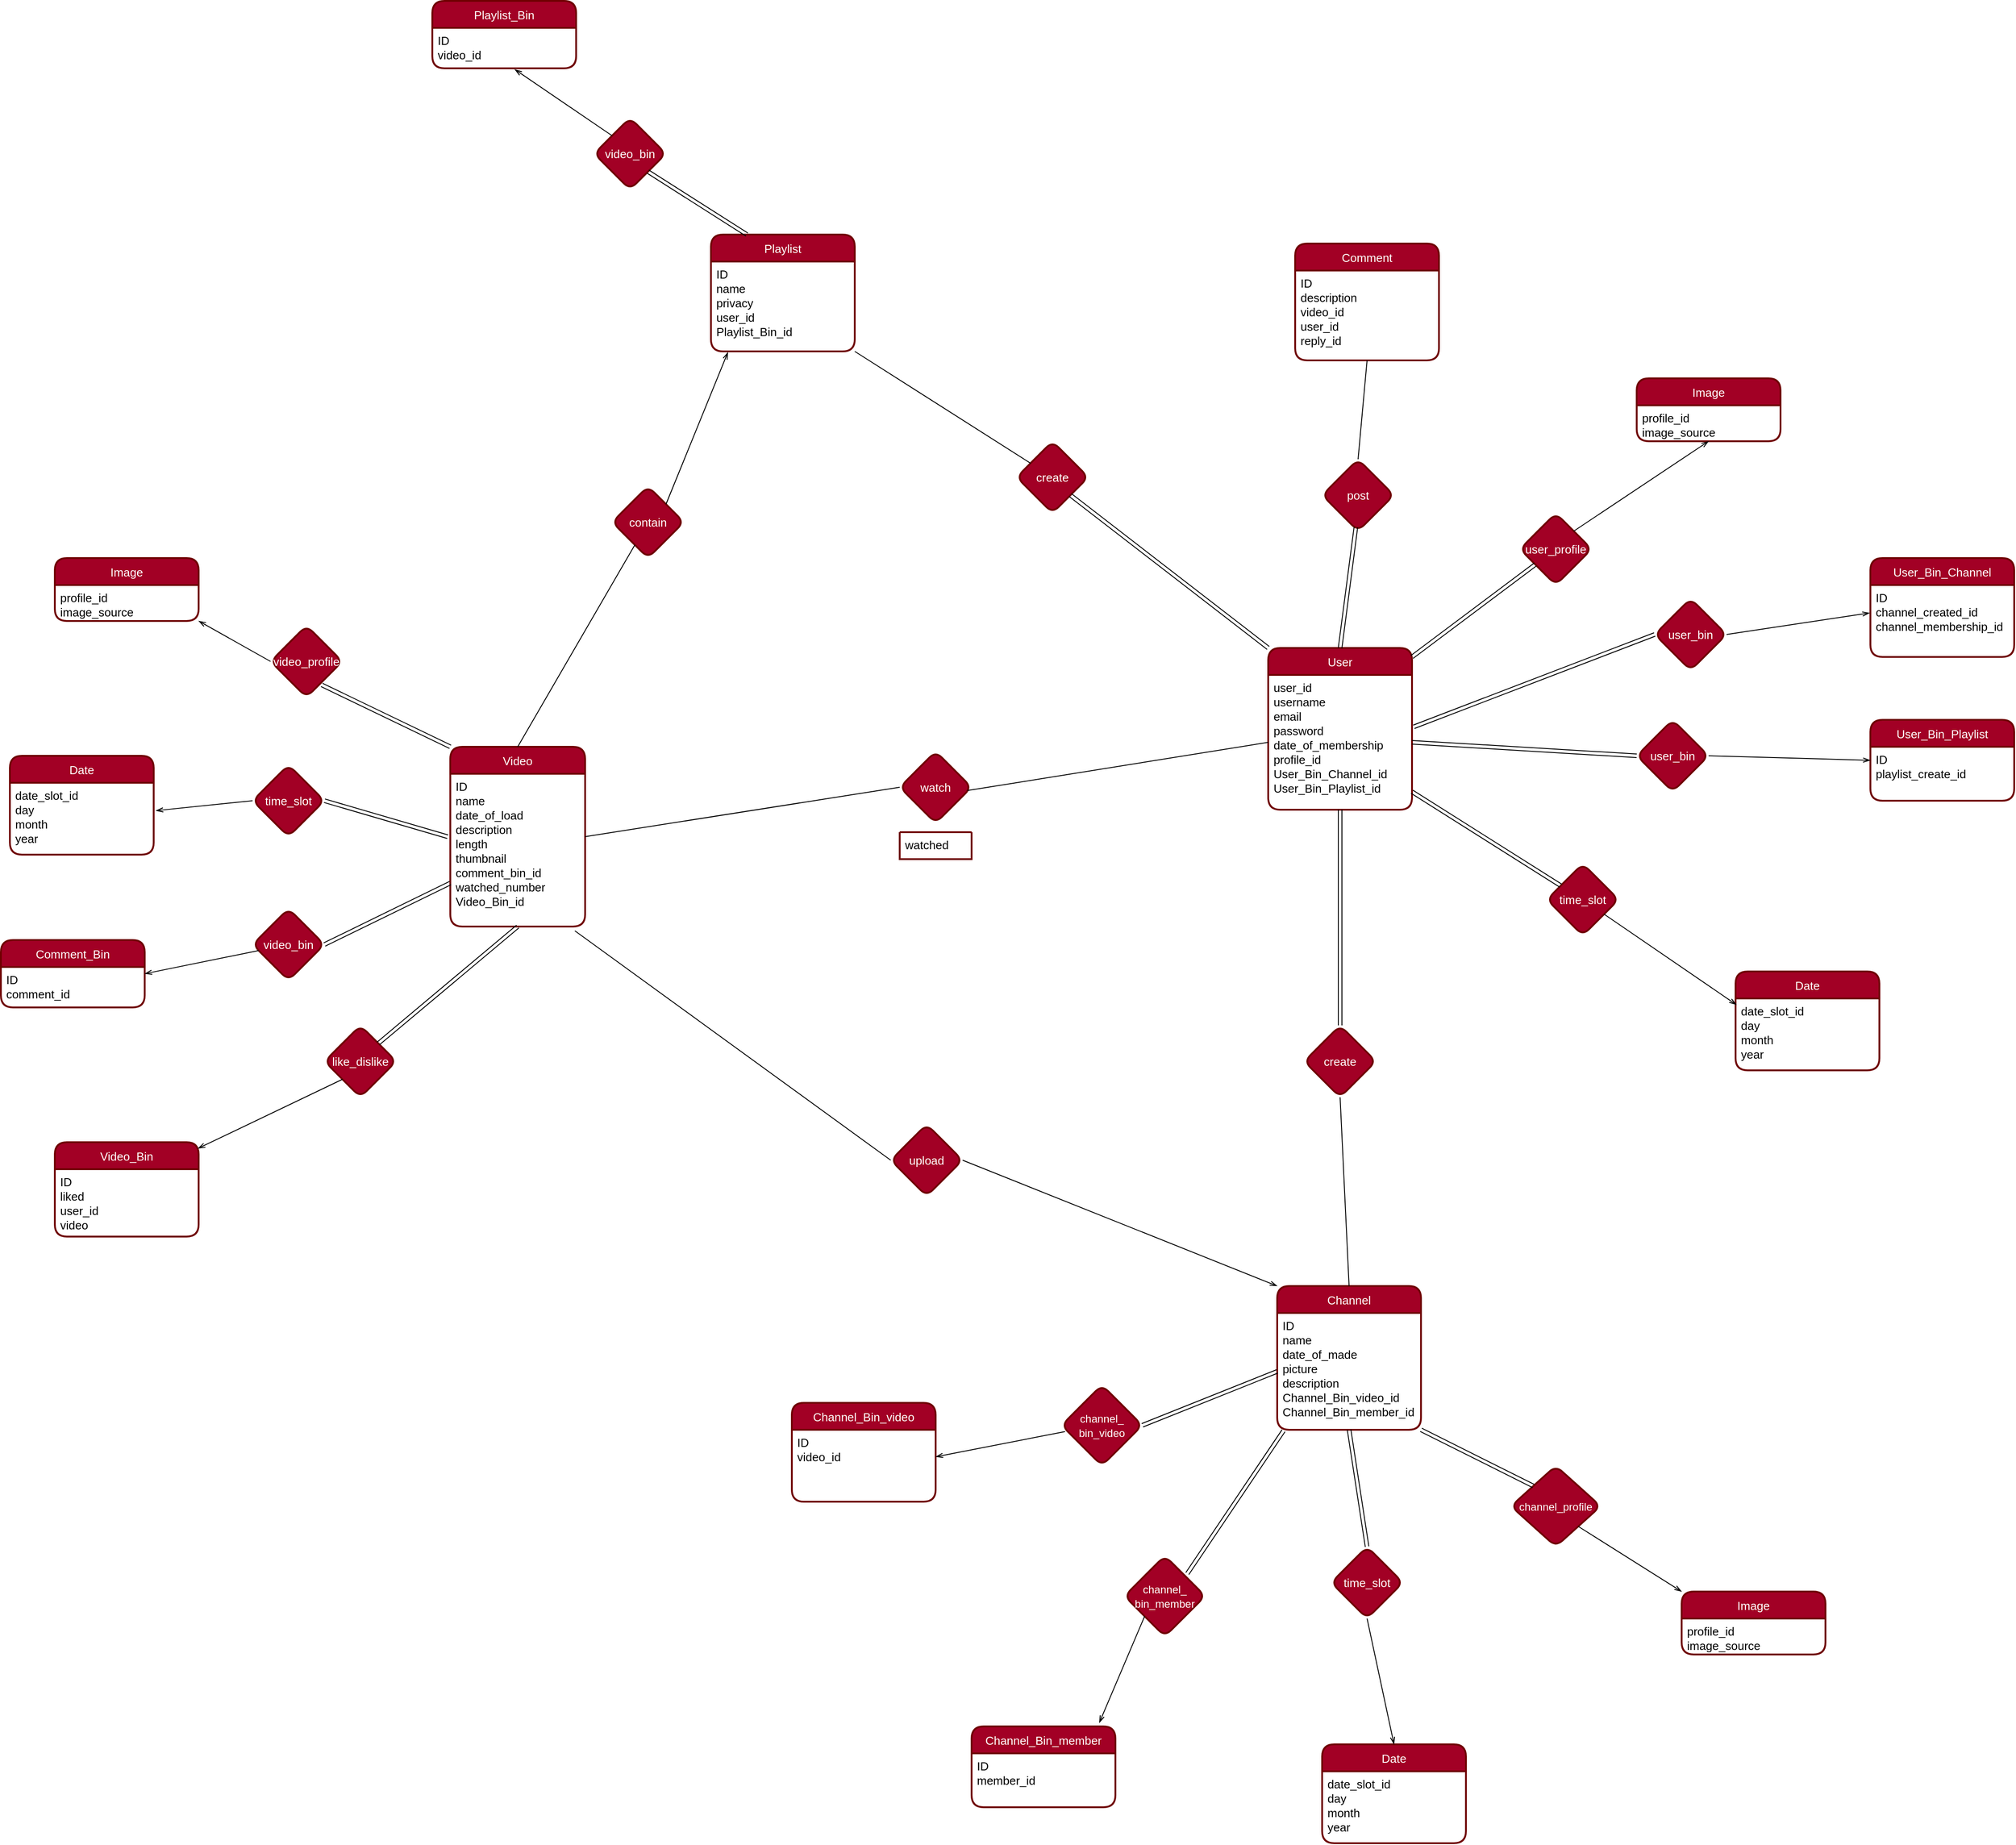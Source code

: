 <mxfile version="14.8.4"><diagram id="TYwlLo_huaNwhl4Gw-e_" name="Page-1"><mxGraphModel dx="2170" dy="1195" grid="1" gridSize="10" guides="1" tooltips="1" connect="1" arrows="1" fold="1" page="1" pageScale="1" pageWidth="2500" pageHeight="2500" math="0" shadow="0"><root><mxCell id="0"/><mxCell id="1" parent="0"/><mxCell id="fPDYrvaCXWxzkQbBKojs-383" value="User" style="swimlane;childLayout=stackLayout;horizontal=1;startSize=30;horizontalStack=0;rounded=1;fontSize=13;fontStyle=0;strokeWidth=2;resizeParent=0;resizeLast=1;shadow=0;dashed=0;align=center;fillColor=#a20025;strokeColor=#6F0000;fontColor=#ffffff;" parent="1" vertex="1"><mxGeometry x="1530" y="840" width="160" height="180" as="geometry"/></mxCell><mxCell id="fPDYrvaCXWxzkQbBKojs-384" value="user_id&#xA;username&#xA;email&#xA;password&#xA;date_of_membership&#xA;profile_id&#xA;User_Bin_Channel_id&#xA;User_Bin_Playlist_id&#xA;" style="align=left;strokeColor=none;fillColor=none;spacingLeft=4;fontSize=13;verticalAlign=top;resizable=0;rotatable=0;part=1;" parent="fPDYrvaCXWxzkQbBKojs-383" vertex="1"><mxGeometry y="30" width="160" height="150" as="geometry"/></mxCell><mxCell id="fPDYrvaCXWxzkQbBKojs-385" value="Video" style="swimlane;childLayout=stackLayout;horizontal=1;startSize=30;horizontalStack=0;rounded=1;fontSize=13;fontStyle=0;strokeWidth=2;resizeParent=0;resizeLast=1;shadow=0;dashed=0;align=center;fillColor=#a20025;strokeColor=#6F0000;fontColor=#ffffff;" parent="1" vertex="1"><mxGeometry x="620" y="950" width="150" height="200" as="geometry"/></mxCell><mxCell id="fPDYrvaCXWxzkQbBKojs-386" value="ID&#xA;name&#xA;date_of_load&#xA;description&#xA;length&#xA;thumbnail&#xA;comment_bin_id&#xA;watched_number&#xA;Video_Bin_id&#xA;" style="align=left;strokeColor=none;fillColor=none;spacingLeft=4;fontSize=13;verticalAlign=top;resizable=0;rotatable=0;part=1;" parent="fPDYrvaCXWxzkQbBKojs-385" vertex="1"><mxGeometry y="30" width="150" height="170" as="geometry"/></mxCell><mxCell id="fPDYrvaCXWxzkQbBKojs-387" value="Channel" style="swimlane;childLayout=stackLayout;horizontal=1;startSize=30;horizontalStack=0;rounded=1;fontSize=13;fontStyle=0;strokeWidth=2;resizeParent=0;resizeLast=1;shadow=0;dashed=0;align=center;fillColor=#a20025;strokeColor=#6F0000;fontColor=#ffffff;" parent="1" vertex="1"><mxGeometry x="1540" y="1550" width="160" height="160" as="geometry"/></mxCell><mxCell id="fPDYrvaCXWxzkQbBKojs-388" value="ID&#xA;name&#xA;date_of_made&#xA;picture&#xA;description&#xA;Channel_Bin_video_id&#xA;Channel_Bin_member_id&#xA;&#xA;" style="align=left;strokeColor=none;fillColor=none;spacingLeft=4;fontSize=13;verticalAlign=top;resizable=0;rotatable=0;part=1;" parent="fPDYrvaCXWxzkQbBKojs-387" vertex="1"><mxGeometry y="30" width="160" height="130" as="geometry"/></mxCell><mxCell id="fPDYrvaCXWxzkQbBKojs-389" value="Playlist" style="swimlane;childLayout=stackLayout;horizontal=1;startSize=30;horizontalStack=0;rounded=1;fontSize=13;fontStyle=0;strokeWidth=2;resizeParent=0;resizeLast=1;shadow=0;dashed=0;align=center;fillColor=#a20025;strokeColor=#6F0000;fontColor=#ffffff;" parent="1" vertex="1"><mxGeometry x="910" y="380" width="160" height="130" as="geometry"/></mxCell><mxCell id="fPDYrvaCXWxzkQbBKojs-390" value="ID&#xA;name&#xA;privacy&#xA;user_id&#xA;Playlist_Bin_id&#xA;&#xA;" style="align=left;strokeColor=none;fillColor=none;spacingLeft=4;fontSize=13;verticalAlign=top;resizable=0;rotatable=0;part=1;" parent="fPDYrvaCXWxzkQbBKojs-389" vertex="1"><mxGeometry y="30" width="160" height="100" as="geometry"/></mxCell><mxCell id="Q0EeFO1dflYyz8R2PWai-614" value="upload" style="rhombus;whiteSpace=wrap;html=1;rounded=1;shadow=0;dashed=0;fontSize=13;fontColor=#ffffff;fontStyle=0;strokeColor=#6F0000;strokeWidth=2;fillColor=#a20025;startSize=30;" vertex="1" parent="1"><mxGeometry x="1110" y="1370" width="80" height="80" as="geometry"/></mxCell><mxCell id="Q0EeFO1dflYyz8R2PWai-616" value="create" style="rhombus;whiteSpace=wrap;html=1;rounded=1;shadow=0;dashed=0;fontSize=13;fontColor=#ffffff;fontStyle=0;strokeColor=#6F0000;strokeWidth=2;fillColor=#a20025;startSize=30;" vertex="1" parent="1"><mxGeometry x="1570" y="1260" width="80" height="80" as="geometry"/></mxCell><mxCell id="Q0EeFO1dflYyz8R2PWai-617" value="watch" style="rhombus;whiteSpace=wrap;html=1;rounded=1;shadow=0;dashed=0;fontSize=13;fontColor=#ffffff;fontStyle=0;strokeColor=#6F0000;strokeWidth=2;fillColor=#a20025;startSize=30;" vertex="1" parent="1"><mxGeometry x="1120" y="955" width="80" height="80" as="geometry"/></mxCell><mxCell id="Q0EeFO1dflYyz8R2PWai-618" value="" style="swimlane;childLayout=stackLayout;horizontal=1;startSize=0;horizontalStack=0;rounded=1;fontSize=13;fontStyle=0;strokeWidth=2;resizeParent=0;resizeLast=1;shadow=0;dashed=0;align=center;fillColor=#a20025;strokeColor=#6F0000;fontColor=#ffffff;arcSize=20;" vertex="1" parent="1"><mxGeometry x="1120" y="1045" width="80" height="30" as="geometry"/></mxCell><mxCell id="Q0EeFO1dflYyz8R2PWai-619" value="watched&#xA;" style="align=left;strokeColor=none;fillColor=none;spacingLeft=4;fontSize=13;verticalAlign=top;resizable=0;rotatable=0;part=1;" vertex="1" parent="Q0EeFO1dflYyz8R2PWai-618"><mxGeometry width="80" height="30" as="geometry"/></mxCell><mxCell id="Q0EeFO1dflYyz8R2PWai-620" value="Comment" style="swimlane;childLayout=stackLayout;horizontal=1;startSize=30;horizontalStack=0;rounded=1;fontSize=13;fontStyle=0;strokeWidth=2;resizeParent=0;resizeLast=1;shadow=0;dashed=0;align=center;fillColor=#a20025;strokeColor=#6F0000;fontColor=#ffffff;" vertex="1" parent="1"><mxGeometry x="1560" y="390" width="160" height="130" as="geometry"/></mxCell><mxCell id="Q0EeFO1dflYyz8R2PWai-621" value="ID&#xA;description&#xA;video_id&#xA;user_id&#xA;reply_id&#xA;&#xA;" style="align=left;strokeColor=none;fillColor=none;spacingLeft=4;fontSize=13;verticalAlign=top;resizable=0;rotatable=0;part=1;" vertex="1" parent="Q0EeFO1dflYyz8R2PWai-620"><mxGeometry y="30" width="160" height="100" as="geometry"/></mxCell><mxCell id="Q0EeFO1dflYyz8R2PWai-622" value="contain" style="rhombus;whiteSpace=wrap;html=1;rounded=1;shadow=0;dashed=0;fontSize=13;fontColor=#ffffff;fontStyle=0;strokeColor=#6F0000;strokeWidth=2;fillColor=#a20025;startSize=30;" vertex="1" parent="1"><mxGeometry x="800" y="660" width="80" height="80" as="geometry"/></mxCell><mxCell id="Q0EeFO1dflYyz8R2PWai-626" value="post" style="rhombus;whiteSpace=wrap;html=1;rounded=1;shadow=0;dashed=0;fontSize=13;fontColor=#ffffff;fontStyle=0;strokeColor=#6F0000;strokeWidth=2;fillColor=#a20025;startSize=30;" vertex="1" parent="1"><mxGeometry x="1590" y="630" width="80" height="80" as="geometry"/></mxCell><mxCell id="Q0EeFO1dflYyz8R2PWai-627" value="create" style="rhombus;whiteSpace=wrap;html=1;rounded=1;shadow=0;dashed=0;fontSize=13;fontColor=#ffffff;fontStyle=0;strokeColor=#6F0000;strokeWidth=2;fillColor=#a20025;startSize=30;" vertex="1" parent="1"><mxGeometry x="1250" y="610" width="80" height="80" as="geometry"/></mxCell><mxCell id="Q0EeFO1dflYyz8R2PWai-629" value="Date" style="swimlane;childLayout=stackLayout;horizontal=1;startSize=30;horizontalStack=0;rounded=1;fontSize=13;fontStyle=0;strokeWidth=2;resizeParent=0;resizeLast=1;shadow=0;dashed=0;align=center;fillColor=#a20025;strokeColor=#6F0000;fontColor=#ffffff;" vertex="1" parent="1"><mxGeometry x="130" y="960" width="160" height="110" as="geometry"/></mxCell><mxCell id="Q0EeFO1dflYyz8R2PWai-630" value="date_slot_id&#xA;day&#xA;month&#xA;year&#xA;" style="align=left;strokeColor=none;fillColor=none;spacingLeft=4;fontSize=13;verticalAlign=top;resizable=0;rotatable=0;part=1;" vertex="1" parent="Q0EeFO1dflYyz8R2PWai-629"><mxGeometry y="30" width="160" height="80" as="geometry"/></mxCell><mxCell id="Q0EeFO1dflYyz8R2PWai-632" value="time_slot" style="rhombus;whiteSpace=wrap;html=1;rounded=1;shadow=0;dashed=0;fontSize=13;fontColor=#ffffff;fontStyle=0;strokeColor=#6F0000;strokeWidth=2;fillColor=#a20025;startSize=30;" vertex="1" parent="1"><mxGeometry x="400" y="970" width="80" height="80" as="geometry"/></mxCell><mxCell id="Q0EeFO1dflYyz8R2PWai-633" value="Image" style="swimlane;childLayout=stackLayout;horizontal=1;startSize=30;horizontalStack=0;rounded=1;fontSize=13;fontStyle=0;strokeWidth=2;resizeParent=0;resizeLast=1;shadow=0;dashed=0;align=center;fillColor=#a20025;strokeColor=#6F0000;fontColor=#ffffff;" vertex="1" parent="1"><mxGeometry x="1940" y="540" width="160" height="70" as="geometry"/></mxCell><mxCell id="Q0EeFO1dflYyz8R2PWai-634" value="profile_id&#xA;image_source&#xA;" style="align=left;strokeColor=none;fillColor=none;spacingLeft=4;fontSize=13;verticalAlign=top;resizable=0;rotatable=0;part=1;" vertex="1" parent="Q0EeFO1dflYyz8R2PWai-633"><mxGeometry y="30" width="160" height="40" as="geometry"/></mxCell><mxCell id="Q0EeFO1dflYyz8R2PWai-635" value="&lt;font style=&quot;font-size: 13px;&quot;&gt;user_profile&lt;/font&gt;" style="rhombus;whiteSpace=wrap;html=1;rounded=1;shadow=0;dashed=0;fontSize=13;fontColor=#ffffff;fontStyle=0;strokeColor=#6F0000;strokeWidth=2;fillColor=#a20025;startSize=30;" vertex="1" parent="1"><mxGeometry x="1810" y="690" width="80" height="80" as="geometry"/></mxCell><mxCell id="Q0EeFO1dflYyz8R2PWai-640" value="time_slot" style="rhombus;whiteSpace=wrap;html=1;rounded=1;shadow=0;dashed=0;fontSize=13;fontColor=#ffffff;fontStyle=0;strokeColor=#6F0000;strokeWidth=2;fillColor=#a20025;startSize=30;" vertex="1" parent="1"><mxGeometry x="1600" y="1840" width="80" height="80" as="geometry"/></mxCell><mxCell id="Q0EeFO1dflYyz8R2PWai-642" value="time_slot" style="rhombus;whiteSpace=wrap;html=1;rounded=1;shadow=0;dashed=0;fontSize=13;fontColor=#ffffff;fontStyle=0;strokeColor=#6F0000;strokeWidth=2;fillColor=#a20025;startSize=30;" vertex="1" parent="1"><mxGeometry x="1840" y="1080" width="80" height="80" as="geometry"/></mxCell><mxCell id="Q0EeFO1dflYyz8R2PWai-644" value="Image" style="swimlane;childLayout=stackLayout;horizontal=1;startSize=30;horizontalStack=0;rounded=1;fontSize=13;fontStyle=0;strokeWidth=2;resizeParent=0;resizeLast=1;shadow=0;dashed=0;align=center;fillColor=#a20025;strokeColor=#6F0000;fontColor=#ffffff;" vertex="1" parent="1"><mxGeometry x="180" y="740" width="160" height="70" as="geometry"/></mxCell><mxCell id="Q0EeFO1dflYyz8R2PWai-645" value="profile_id&#xA;image_source&#xA;" style="align=left;strokeColor=none;fillColor=none;spacingLeft=4;fontSize=13;verticalAlign=top;resizable=0;rotatable=0;part=1;" vertex="1" parent="Q0EeFO1dflYyz8R2PWai-644"><mxGeometry y="30" width="160" height="40" as="geometry"/></mxCell><mxCell id="Q0EeFO1dflYyz8R2PWai-646" value="&lt;font style=&quot;font-size: 13px&quot;&gt;video_profile&lt;/font&gt;" style="rhombus;whiteSpace=wrap;html=1;rounded=1;shadow=0;dashed=0;fontSize=13;fontColor=#ffffff;fontStyle=0;strokeColor=#6F0000;strokeWidth=2;fillColor=#a20025;startSize=30;" vertex="1" parent="1"><mxGeometry x="420" y="815" width="80" height="80" as="geometry"/></mxCell><mxCell id="Q0EeFO1dflYyz8R2PWai-649" value="Image" style="swimlane;childLayout=stackLayout;horizontal=1;startSize=30;horizontalStack=0;rounded=1;fontSize=13;fontStyle=0;strokeWidth=2;resizeParent=0;resizeLast=1;shadow=0;dashed=0;align=center;fillColor=#a20025;strokeColor=#6F0000;fontColor=#ffffff;" vertex="1" parent="1"><mxGeometry x="1990" y="1890" width="160" height="70" as="geometry"/></mxCell><mxCell id="Q0EeFO1dflYyz8R2PWai-650" value="profile_id&#xA;image_source&#xA;" style="align=left;strokeColor=none;fillColor=none;spacingLeft=4;fontSize=13;verticalAlign=top;resizable=0;rotatable=0;part=1;" vertex="1" parent="Q0EeFO1dflYyz8R2PWai-649"><mxGeometry y="30" width="160" height="40" as="geometry"/></mxCell><mxCell id="Q0EeFO1dflYyz8R2PWai-651" value="&lt;font style=&quot;font-size: 12px&quot;&gt;channel_profile&lt;/font&gt;" style="rhombus;whiteSpace=wrap;html=1;rounded=1;shadow=0;dashed=0;fontSize=13;fontColor=#ffffff;fontStyle=0;strokeColor=#6F0000;strokeWidth=2;fillColor=#a20025;startSize=30;" vertex="1" parent="1"><mxGeometry x="1800" y="1750" width="100" height="90" as="geometry"/></mxCell><mxCell id="Q0EeFO1dflYyz8R2PWai-654" value="User_Bin_Channel" style="swimlane;childLayout=stackLayout;horizontal=1;startSize=30;horizontalStack=0;rounded=1;fontSize=13;fontStyle=0;strokeWidth=2;resizeParent=0;resizeLast=1;shadow=0;dashed=0;align=center;fillColor=#a20025;strokeColor=#6F0000;fontColor=#ffffff;" vertex="1" parent="1"><mxGeometry x="2200" y="740" width="160" height="110" as="geometry"/></mxCell><mxCell id="Q0EeFO1dflYyz8R2PWai-655" value="ID&#xA;channel_created_id&#xA;channel_membership_id&#xA;&#xA;" style="align=left;strokeColor=none;fillColor=none;spacingLeft=4;fontSize=13;verticalAlign=top;resizable=0;rotatable=0;part=1;" vertex="1" parent="Q0EeFO1dflYyz8R2PWai-654"><mxGeometry y="30" width="160" height="80" as="geometry"/></mxCell><mxCell id="Q0EeFO1dflYyz8R2PWai-656" value="user_bin" style="rhombus;whiteSpace=wrap;html=1;rounded=1;shadow=0;dashed=0;fontSize=13;fontColor=#ffffff;fontStyle=0;strokeColor=#6F0000;strokeWidth=2;fillColor=#a20025;startSize=30;" vertex="1" parent="1"><mxGeometry x="1960" y="785" width="80" height="80" as="geometry"/></mxCell><mxCell id="Q0EeFO1dflYyz8R2PWai-657" value="Date" style="swimlane;childLayout=stackLayout;horizontal=1;startSize=30;horizontalStack=0;rounded=1;fontSize=13;fontStyle=0;strokeWidth=2;resizeParent=0;resizeLast=1;shadow=0;dashed=0;align=center;fillColor=#a20025;strokeColor=#6F0000;fontColor=#ffffff;" vertex="1" parent="1"><mxGeometry x="1590" y="2060" width="160" height="110" as="geometry"/></mxCell><mxCell id="Q0EeFO1dflYyz8R2PWai-658" value="date_slot_id&#xA;day&#xA;month&#xA;year&#xA;" style="align=left;strokeColor=none;fillColor=none;spacingLeft=4;fontSize=13;verticalAlign=top;resizable=0;rotatable=0;part=1;" vertex="1" parent="Q0EeFO1dflYyz8R2PWai-657"><mxGeometry y="30" width="160" height="80" as="geometry"/></mxCell><mxCell id="Q0EeFO1dflYyz8R2PWai-659" value="Date" style="swimlane;childLayout=stackLayout;horizontal=1;startSize=30;horizontalStack=0;rounded=1;fontSize=13;fontStyle=0;strokeWidth=2;resizeParent=0;resizeLast=1;shadow=0;dashed=0;align=center;fillColor=#a20025;strokeColor=#6F0000;fontColor=#ffffff;" vertex="1" parent="1"><mxGeometry x="2050" y="1200" width="160" height="110" as="geometry"/></mxCell><mxCell id="Q0EeFO1dflYyz8R2PWai-660" value="date_slot_id&#xA;day&#xA;month&#xA;year&#xA;" style="align=left;strokeColor=none;fillColor=none;spacingLeft=4;fontSize=13;verticalAlign=top;resizable=0;rotatable=0;part=1;" vertex="1" parent="Q0EeFO1dflYyz8R2PWai-659"><mxGeometry y="30" width="160" height="80" as="geometry"/></mxCell><mxCell id="Q0EeFO1dflYyz8R2PWai-661" value="Channel_Bin_video" style="swimlane;childLayout=stackLayout;horizontal=1;startSize=30;horizontalStack=0;rounded=1;fontSize=13;fontStyle=0;strokeWidth=2;resizeParent=0;resizeLast=1;shadow=0;dashed=0;align=center;fillColor=#a20025;strokeColor=#6F0000;fontColor=#ffffff;" vertex="1" parent="1"><mxGeometry x="1000" y="1680" width="160" height="110" as="geometry"/></mxCell><mxCell id="Q0EeFO1dflYyz8R2PWai-662" value="ID&#xA;video_id&#xA;&#xA;" style="align=left;strokeColor=none;fillColor=none;spacingLeft=4;fontSize=13;verticalAlign=top;resizable=0;rotatable=0;part=1;" vertex="1" parent="Q0EeFO1dflYyz8R2PWai-661"><mxGeometry y="30" width="160" height="80" as="geometry"/></mxCell><mxCell id="Q0EeFO1dflYyz8R2PWai-663" value="&lt;font style=&quot;font-size: 12px&quot;&gt;channel_&lt;br&gt;bin_video&lt;/font&gt;" style="rhombus;whiteSpace=wrap;html=1;rounded=1;shadow=0;dashed=0;fontSize=13;fontColor=#ffffff;fontStyle=0;strokeColor=#6F0000;strokeWidth=2;fillColor=#a20025;startSize=30;" vertex="1" parent="1"><mxGeometry x="1300" y="1660" width="90" height="90" as="geometry"/></mxCell><mxCell id="Q0EeFO1dflYyz8R2PWai-664" value="Comment_Bin" style="swimlane;childLayout=stackLayout;horizontal=1;startSize=30;horizontalStack=0;rounded=1;fontSize=13;fontStyle=0;strokeWidth=2;resizeParent=0;resizeLast=1;shadow=0;dashed=0;align=center;fillColor=#a20025;strokeColor=#6F0000;fontColor=#ffffff;" vertex="1" parent="1"><mxGeometry x="120" y="1165" width="160" height="75" as="geometry"/></mxCell><mxCell id="Q0EeFO1dflYyz8R2PWai-665" value="ID&#xA;comment_id&#xA;" style="align=left;strokeColor=none;fillColor=none;spacingLeft=4;fontSize=13;verticalAlign=top;resizable=0;rotatable=0;part=1;" vertex="1" parent="Q0EeFO1dflYyz8R2PWai-664"><mxGeometry y="30" width="160" height="45" as="geometry"/></mxCell><mxCell id="Q0EeFO1dflYyz8R2PWai-666" value="video_bin" style="rhombus;whiteSpace=wrap;html=1;rounded=1;shadow=0;dashed=0;fontSize=13;fontColor=#ffffff;fontStyle=0;strokeColor=#6F0000;strokeWidth=2;fillColor=#a20025;startSize=30;" vertex="1" parent="1"><mxGeometry x="400" y="1130" width="80" height="80" as="geometry"/></mxCell><mxCell id="Q0EeFO1dflYyz8R2PWai-669" value="User_Bin_Playlist" style="swimlane;childLayout=stackLayout;horizontal=1;startSize=30;horizontalStack=0;rounded=1;fontSize=13;fontStyle=0;strokeWidth=2;resizeParent=0;resizeLast=1;shadow=0;dashed=0;align=center;fillColor=#a20025;strokeColor=#6F0000;fontColor=#ffffff;" vertex="1" parent="1"><mxGeometry x="2200" y="920" width="160" height="90" as="geometry"/></mxCell><mxCell id="Q0EeFO1dflYyz8R2PWai-670" value="ID&#xA;playlist_create_id&#xA;&#xA;" style="align=left;strokeColor=none;fillColor=none;spacingLeft=4;fontSize=13;verticalAlign=top;resizable=0;rotatable=0;part=1;" vertex="1" parent="Q0EeFO1dflYyz8R2PWai-669"><mxGeometry y="30" width="160" height="60" as="geometry"/></mxCell><mxCell id="Q0EeFO1dflYyz8R2PWai-671" value="user_bin" style="rhombus;whiteSpace=wrap;html=1;rounded=1;shadow=0;dashed=0;fontSize=13;fontColor=#ffffff;fontStyle=0;strokeColor=#6F0000;strokeWidth=2;fillColor=#a20025;startSize=30;" vertex="1" parent="1"><mxGeometry x="1940" y="920" width="80" height="80" as="geometry"/></mxCell><mxCell id="Q0EeFO1dflYyz8R2PWai-672" value="Playlist_Bin" style="swimlane;childLayout=stackLayout;horizontal=1;startSize=30;horizontalStack=0;rounded=1;fontSize=13;fontStyle=0;strokeWidth=2;resizeParent=0;resizeLast=1;shadow=0;dashed=0;align=center;fillColor=#a20025;strokeColor=#6F0000;fontColor=#ffffff;" vertex="1" parent="1"><mxGeometry x="600" y="120" width="160" height="75" as="geometry"/></mxCell><mxCell id="Q0EeFO1dflYyz8R2PWai-673" value="ID&#xA;video_id&#xA;&#xA;&#xA;" style="align=left;strokeColor=none;fillColor=none;spacingLeft=4;fontSize=13;verticalAlign=top;resizable=0;rotatable=0;part=1;" vertex="1" parent="Q0EeFO1dflYyz8R2PWai-672"><mxGeometry y="30" width="160" height="45" as="geometry"/></mxCell><mxCell id="Q0EeFO1dflYyz8R2PWai-674" value="video_bin" style="rhombus;whiteSpace=wrap;html=1;rounded=1;shadow=0;dashed=0;fontSize=13;fontColor=#ffffff;fontStyle=0;strokeColor=#6F0000;strokeWidth=2;fillColor=#a20025;startSize=30;" vertex="1" parent="1"><mxGeometry x="780" y="250" width="80" height="80" as="geometry"/></mxCell><mxCell id="Q0EeFO1dflYyz8R2PWai-676" value="like_dislike" style="rhombus;whiteSpace=wrap;html=1;rounded=1;shadow=0;dashed=0;fontSize=13;fontColor=#ffffff;fontStyle=0;strokeColor=#6F0000;strokeWidth=2;fillColor=#a20025;startSize=30;" vertex="1" parent="1"><mxGeometry x="480" y="1260" width="80" height="80" as="geometry"/></mxCell><mxCell id="Q0EeFO1dflYyz8R2PWai-678" value="Video_Bin" style="swimlane;childLayout=stackLayout;horizontal=1;startSize=30;horizontalStack=0;rounded=1;fontSize=13;fontStyle=0;strokeWidth=2;resizeParent=0;resizeLast=1;shadow=0;dashed=0;align=center;fillColor=#a20025;strokeColor=#6F0000;fontColor=#ffffff;" vertex="1" parent="1"><mxGeometry x="180" y="1390" width="160" height="105" as="geometry"/></mxCell><mxCell id="Q0EeFO1dflYyz8R2PWai-679" value="ID&#xA;liked&#xA;user_id&#xA;video&#xA;&#xA;" style="align=left;strokeColor=none;fillColor=none;spacingLeft=4;fontSize=13;verticalAlign=top;resizable=0;rotatable=0;part=1;" vertex="1" parent="Q0EeFO1dflYyz8R2PWai-678"><mxGeometry y="30" width="160" height="75" as="geometry"/></mxCell><mxCell id="Q0EeFO1dflYyz8R2PWai-680" value="Channel_Bin_member" style="swimlane;childLayout=stackLayout;horizontal=1;startSize=30;horizontalStack=0;rounded=1;fontSize=13;fontStyle=0;strokeWidth=2;resizeParent=0;resizeLast=1;shadow=0;dashed=0;align=center;fillColor=#a20025;strokeColor=#6F0000;fontColor=#ffffff;" vertex="1" parent="1"><mxGeometry x="1200" y="2040" width="160" height="90" as="geometry"/></mxCell><mxCell id="Q0EeFO1dflYyz8R2PWai-681" value="ID&#xA;member_id&#xA;&#xA;&#xA;" style="align=left;strokeColor=none;fillColor=none;spacingLeft=4;fontSize=13;verticalAlign=top;resizable=0;rotatable=0;part=1;" vertex="1" parent="Q0EeFO1dflYyz8R2PWai-680"><mxGeometry y="30" width="160" height="60" as="geometry"/></mxCell><mxCell id="Q0EeFO1dflYyz8R2PWai-682" value="&lt;font style=&quot;font-size: 12px&quot;&gt;channel_&lt;br&gt;bin_member&lt;/font&gt;" style="rhombus;whiteSpace=wrap;html=1;rounded=1;shadow=0;dashed=0;fontSize=13;fontColor=#ffffff;fontStyle=0;strokeColor=#6F0000;strokeWidth=2;fillColor=#a20025;startSize=30;" vertex="1" parent="1"><mxGeometry x="1370" y="1850" width="90" height="90" as="geometry"/></mxCell><mxCell id="Q0EeFO1dflYyz8R2PWai-686" value="" style="endArrow=none;html=1;fontSize=13;exitX=0.5;exitY=0;exitDx=0;exitDy=0;entryX=0.469;entryY=0.948;entryDx=0;entryDy=0;shape=link;entryPerimeter=0;" edge="1" parent="1" source="fPDYrvaCXWxzkQbBKojs-383" target="Q0EeFO1dflYyz8R2PWai-626"><mxGeometry width="50" height="50" relative="1" as="geometry"><mxPoint x="1620" y="740" as="sourcePoint"/><mxPoint x="1660" y="710" as="targetPoint"/></mxGeometry></mxCell><mxCell id="Q0EeFO1dflYyz8R2PWai-687" value="" style="endArrow=none;html=1;fontSize=13;exitX=0.5;exitY=0;exitDx=0;exitDy=0;entryX=0.5;entryY=1;entryDx=0;entryDy=0;" edge="1" parent="1" source="Q0EeFO1dflYyz8R2PWai-626" target="Q0EeFO1dflYyz8R2PWai-621"><mxGeometry width="50" height="50" relative="1" as="geometry"><mxPoint x="1650" y="560" as="sourcePoint"/><mxPoint x="1700" y="510" as="targetPoint"/></mxGeometry></mxCell><mxCell id="Q0EeFO1dflYyz8R2PWai-688" value="" style="endArrow=none;html=1;fontSize=13;exitX=0.5;exitY=0;exitDx=0;exitDy=0;shape=link;" edge="1" parent="1" target="Q0EeFO1dflYyz8R2PWai-635"><mxGeometry width="50" height="50" relative="1" as="geometry"><mxPoint x="1690" y="850" as="sourcePoint"/><mxPoint x="1707.52" y="715.84" as="targetPoint"/></mxGeometry></mxCell><mxCell id="Q0EeFO1dflYyz8R2PWai-689" value="" style="endArrow=none;html=1;fontSize=13;exitX=0.5;exitY=1;exitDx=0;exitDy=0;entryX=1;entryY=0;entryDx=0;entryDy=0;startArrow=openThin;startFill=0;" edge="1" parent="1" source="Q0EeFO1dflYyz8R2PWai-634" target="Q0EeFO1dflYyz8R2PWai-635"><mxGeometry width="50" height="50" relative="1" as="geometry"><mxPoint x="1885" y="595" as="sourcePoint"/><mxPoint x="1875" y="705" as="targetPoint"/></mxGeometry></mxCell><mxCell id="Q0EeFO1dflYyz8R2PWai-690" value="" style="endArrow=none;html=1;fontSize=13;exitX=1.013;exitY=0.385;exitDx=0;exitDy=0;shape=link;entryX=0;entryY=0.5;entryDx=0;entryDy=0;exitPerimeter=0;" edge="1" parent="1" source="fPDYrvaCXWxzkQbBKojs-384" target="Q0EeFO1dflYyz8R2PWai-656"><mxGeometry width="50" height="50" relative="1" as="geometry"><mxPoint x="1690" y="917.86" as="sourcePoint"/><mxPoint x="1827.143" y="815.003" as="targetPoint"/></mxGeometry></mxCell><mxCell id="Q0EeFO1dflYyz8R2PWai-691" value="" style="endArrow=none;html=1;fontSize=13;exitX=-0.005;exitY=0.388;exitDx=0;exitDy=0;entryX=1;entryY=0.5;entryDx=0;entryDy=0;startArrow=openThin;startFill=0;exitPerimeter=0;" edge="1" parent="1" source="Q0EeFO1dflYyz8R2PWai-655" target="Q0EeFO1dflYyz8R2PWai-656"><mxGeometry width="50" height="50" relative="1" as="geometry"><mxPoint x="2160" y="690" as="sourcePoint"/><mxPoint x="2010" y="790" as="targetPoint"/></mxGeometry></mxCell><mxCell id="Q0EeFO1dflYyz8R2PWai-692" value="" style="endArrow=none;html=1;fontSize=13;exitX=1;exitY=0.5;exitDx=0;exitDy=0;shape=link;entryX=0;entryY=0.5;entryDx=0;entryDy=0;" edge="1" parent="1" source="fPDYrvaCXWxzkQbBKojs-384" target="Q0EeFO1dflYyz8R2PWai-671"><mxGeometry width="50" height="50" relative="1" as="geometry"><mxPoint x="1702.08" y="955" as="sourcePoint"/><mxPoint x="1970" y="859.95" as="targetPoint"/></mxGeometry></mxCell><mxCell id="Q0EeFO1dflYyz8R2PWai-693" value="" style="endArrow=none;html=1;fontSize=13;exitX=0;exitY=0.25;exitDx=0;exitDy=0;entryX=1;entryY=0.5;entryDx=0;entryDy=0;startArrow=openThin;startFill=0;" edge="1" parent="1" source="Q0EeFO1dflYyz8R2PWai-670" target="Q0EeFO1dflYyz8R2PWai-671"><mxGeometry width="50" height="50" relative="1" as="geometry"><mxPoint x="2199.2" y="926.04" as="sourcePoint"/><mxPoint x="2040" y="950" as="targetPoint"/></mxGeometry></mxCell><mxCell id="Q0EeFO1dflYyz8R2PWai-694" value="" style="endArrow=none;html=1;fontSize=13;shape=link;" edge="1" parent="1" target="Q0EeFO1dflYyz8R2PWai-642"><mxGeometry width="50" height="50" relative="1" as="geometry"><mxPoint x="1690" y="1000" as="sourcePoint"/><mxPoint x="1940" y="1027.5" as="targetPoint"/></mxGeometry></mxCell><mxCell id="Q0EeFO1dflYyz8R2PWai-695" value="" style="endArrow=none;html=1;fontSize=13;exitX=0.006;exitY=0.088;exitDx=0;exitDy=0;startArrow=openThin;startFill=0;exitPerimeter=0;" edge="1" parent="1" source="Q0EeFO1dflYyz8R2PWai-660" target="Q0EeFO1dflYyz8R2PWai-642"><mxGeometry width="50" height="50" relative="1" as="geometry"><mxPoint x="2070" y="1155" as="sourcePoint"/><mxPoint x="1890" y="1150" as="targetPoint"/></mxGeometry></mxCell><mxCell id="Q0EeFO1dflYyz8R2PWai-697" value="" style="endArrow=none;html=1;fontSize=13;shape=link;entryX=0.5;entryY=0;entryDx=0;entryDy=0;exitX=0.5;exitY=1;exitDx=0;exitDy=0;" edge="1" parent="1" source="fPDYrvaCXWxzkQbBKojs-384" target="Q0EeFO1dflYyz8R2PWai-616"><mxGeometry width="50" height="50" relative="1" as="geometry"><mxPoint x="1620" y="1067.74" as="sourcePoint"/><mxPoint x="1785.484" y="1172.256" as="targetPoint"/></mxGeometry></mxCell><mxCell id="Q0EeFO1dflYyz8R2PWai-698" value="" style="endArrow=none;html=1;fontSize=13;entryX=0.5;entryY=1;entryDx=0;entryDy=0;exitX=0.5;exitY=0;exitDx=0;exitDy=0;" edge="1" parent="1" source="fPDYrvaCXWxzkQbBKojs-387" target="Q0EeFO1dflYyz8R2PWai-616"><mxGeometry width="50" height="50" relative="1" as="geometry"><mxPoint x="1610" y="1650" as="sourcePoint"/><mxPoint x="1650" y="1410" as="targetPoint"/></mxGeometry></mxCell><mxCell id="Q0EeFO1dflYyz8R2PWai-700" value="" style="endArrow=none;html=1;fontSize=13;shape=link;entryX=0.5;entryY=0;entryDx=0;entryDy=0;exitX=0.5;exitY=1;exitDx=0;exitDy=0;" edge="1" parent="1" source="fPDYrvaCXWxzkQbBKojs-388" target="Q0EeFO1dflYyz8R2PWai-640"><mxGeometry width="50" height="50" relative="1" as="geometry"><mxPoint x="1720" y="1790" as="sourcePoint"/><mxPoint x="1720" y="2050" as="targetPoint"/></mxGeometry></mxCell><mxCell id="Q0EeFO1dflYyz8R2PWai-702" value="" style="endArrow=none;html=1;fontSize=13;exitX=0.5;exitY=0;exitDx=0;exitDy=0;startArrow=openThin;startFill=0;entryX=0.5;entryY=1;entryDx=0;entryDy=0;" edge="1" parent="1" source="Q0EeFO1dflYyz8R2PWai-657" target="Q0EeFO1dflYyz8R2PWai-640"><mxGeometry width="50" height="50" relative="1" as="geometry"><mxPoint x="1787.22" y="2030.78" as="sourcePoint"/><mxPoint x="1640.004" y="1929.996" as="targetPoint"/></mxGeometry></mxCell><mxCell id="Q0EeFO1dflYyz8R2PWai-703" value="" style="endArrow=none;html=1;fontSize=13;shape=link;exitX=1;exitY=1;exitDx=0;exitDy=0;entryX=0;entryY=0;entryDx=0;entryDy=0;" edge="1" parent="1" source="fPDYrvaCXWxzkQbBKojs-388" target="Q0EeFO1dflYyz8R2PWai-651"><mxGeometry width="50" height="50" relative="1" as="geometry"><mxPoint x="1800" y="1640" as="sourcePoint"/><mxPoint x="1820" y="1760" as="targetPoint"/></mxGeometry></mxCell><mxCell id="Q0EeFO1dflYyz8R2PWai-704" value="" style="endArrow=none;html=1;fontSize=13;exitX=0;exitY=0;exitDx=0;exitDy=0;startArrow=openThin;startFill=0;entryX=1;entryY=1;entryDx=0;entryDy=0;" edge="1" parent="1" source="Q0EeFO1dflYyz8R2PWai-649" target="Q0EeFO1dflYyz8R2PWai-651"><mxGeometry width="50" height="50" relative="1" as="geometry"><mxPoint x="1910" y="1980" as="sourcePoint"/><mxPoint x="1880" y="1840" as="targetPoint"/></mxGeometry></mxCell><mxCell id="Q0EeFO1dflYyz8R2PWai-705" value="" style="endArrow=none;html=1;fontSize=13;shape=link;exitX=0.044;exitY=1.008;exitDx=0;exitDy=0;exitPerimeter=0;" edge="1" parent="1" source="fPDYrvaCXWxzkQbBKojs-388"><mxGeometry width="50" height="50" relative="1" as="geometry"><mxPoint x="1510" y="1720" as="sourcePoint"/><mxPoint x="1440" y="1870" as="targetPoint"/></mxGeometry></mxCell><mxCell id="Q0EeFO1dflYyz8R2PWai-706" value="" style="endArrow=none;html=1;fontSize=13;exitX=0.888;exitY=-0.044;exitDx=0;exitDy=0;startArrow=openThin;startFill=0;entryX=0;entryY=1;entryDx=0;entryDy=0;exitPerimeter=0;" edge="1" parent="1" source="Q0EeFO1dflYyz8R2PWai-680" target="Q0EeFO1dflYyz8R2PWai-682"><mxGeometry width="50" height="50" relative="1" as="geometry"><mxPoint x="1450" y="2070" as="sourcePoint"/><mxPoint x="1420" y="1930" as="targetPoint"/></mxGeometry></mxCell><mxCell id="Q0EeFO1dflYyz8R2PWai-707" value="" style="endArrow=none;html=1;fontSize=13;shape=link;exitX=0;exitY=0.5;exitDx=0;exitDy=0;entryX=1;entryY=0.5;entryDx=0;entryDy=0;" edge="1" parent="1" source="fPDYrvaCXWxzkQbBKojs-388" target="Q0EeFO1dflYyz8R2PWai-663"><mxGeometry width="50" height="50" relative="1" as="geometry"><mxPoint x="1497.04" y="1650" as="sourcePoint"/><mxPoint x="1390" y="1808.96" as="targetPoint"/></mxGeometry></mxCell><mxCell id="Q0EeFO1dflYyz8R2PWai-708" value="" style="endArrow=none;html=1;fontSize=13;exitX=1;exitY=0.375;exitDx=0;exitDy=0;startArrow=openThin;startFill=0;entryX=0.044;entryY=0.578;entryDx=0;entryDy=0;exitPerimeter=0;entryPerimeter=0;" edge="1" parent="1" source="Q0EeFO1dflYyz8R2PWai-662" target="Q0EeFO1dflYyz8R2PWai-663"><mxGeometry width="50" height="50" relative="1" as="geometry"><mxPoint x="1264.79" y="1850" as="sourcePoint"/><mxPoint x="1315.21" y="1731.46" as="targetPoint"/></mxGeometry></mxCell><mxCell id="Q0EeFO1dflYyz8R2PWai-710" value="" style="endArrow=none;html=1;fontSize=13;exitX=0;exitY=0;exitDx=0;exitDy=0;startArrow=openThin;startFill=0;entryX=1;entryY=0.5;entryDx=0;entryDy=0;" edge="1" parent="1" source="fPDYrvaCXWxzkQbBKojs-387" target="Q0EeFO1dflYyz8R2PWai-614"><mxGeometry width="50" height="50" relative="1" as="geometry"><mxPoint x="1393.96" y="1470" as="sourcePoint"/><mxPoint x="1250" y="1497.98" as="targetPoint"/></mxGeometry></mxCell><mxCell id="Q0EeFO1dflYyz8R2PWai-712" value="" style="endArrow=none;html=1;fontSize=13;entryX=0.924;entryY=1.028;entryDx=0;entryDy=0;exitX=0;exitY=0.5;exitDx=0;exitDy=0;entryPerimeter=0;" edge="1" parent="1" source="Q0EeFO1dflYyz8R2PWai-614" target="fPDYrvaCXWxzkQbBKojs-386"><mxGeometry width="50" height="50" relative="1" as="geometry"><mxPoint x="990" y="1370" as="sourcePoint"/><mxPoint x="980" y="1160" as="targetPoint"/></mxGeometry></mxCell><mxCell id="Q0EeFO1dflYyz8R2PWai-715" value="" style="endArrow=none;html=1;fontSize=13;shape=link;" edge="1" parent="1" source="fPDYrvaCXWxzkQbBKojs-386"><mxGeometry width="50" height="50" relative="1" as="geometry"><mxPoint x="710" y="1200" as="sourcePoint"/><mxPoint x="480" y="1170" as="targetPoint"/></mxGeometry></mxCell><mxCell id="Q0EeFO1dflYyz8R2PWai-716" value="" style="endArrow=none;html=1;fontSize=13;exitX=1;exitY=0.5;exitDx=0;exitDy=0;startArrow=openThin;startFill=0;" edge="1" parent="1" source="Q0EeFO1dflYyz8R2PWai-664" target="Q0EeFO1dflYyz8R2PWai-666"><mxGeometry width="50" height="50" relative="1" as="geometry"><mxPoint x="280" y="1216.49" as="sourcePoint"/><mxPoint x="423.96" y="1188.51" as="targetPoint"/></mxGeometry></mxCell><mxCell id="Q0EeFO1dflYyz8R2PWai-718" value="" style="endArrow=none;html=1;fontSize=13;shape=link;exitX=-0.019;exitY=0.412;exitDx=0;exitDy=0;exitPerimeter=0;entryX=1;entryY=0.5;entryDx=0;entryDy=0;" edge="1" parent="1" source="fPDYrvaCXWxzkQbBKojs-386" target="Q0EeFO1dflYyz8R2PWai-632"><mxGeometry width="50" height="50" relative="1" as="geometry"><mxPoint x="570" y="1015.818" as="sourcePoint"/><mxPoint x="430" y="1084.19" as="targetPoint"/></mxGeometry></mxCell><mxCell id="Q0EeFO1dflYyz8R2PWai-719" value="" style="endArrow=none;html=1;fontSize=13;exitX=1.015;exitY=0.388;exitDx=0;exitDy=0;startArrow=openThin;startFill=0;exitPerimeter=0;" edge="1" parent="1" source="Q0EeFO1dflYyz8R2PWai-630"><mxGeometry width="50" height="50" relative="1" as="geometry"><mxPoint x="300" y="1072.87" as="sourcePoint"/><mxPoint x="400" y="1010" as="targetPoint"/></mxGeometry></mxCell><mxCell id="Q0EeFO1dflYyz8R2PWai-720" value="" style="endArrow=none;html=1;fontSize=13;shape=link;exitX=0;exitY=0;exitDx=0;exitDy=0;entryX=0.713;entryY=0.827;entryDx=0;entryDy=0;entryPerimeter=0;" edge="1" parent="1" source="fPDYrvaCXWxzkQbBKojs-385" target="Q0EeFO1dflYyz8R2PWai-646"><mxGeometry width="50" height="50" relative="1" as="geometry"><mxPoint x="597.15" y="955" as="sourcePoint"/><mxPoint x="460" y="914.96" as="targetPoint"/></mxGeometry></mxCell><mxCell id="Q0EeFO1dflYyz8R2PWai-721" value="" style="endArrow=none;html=1;fontSize=13;exitX=1;exitY=1;exitDx=0;exitDy=0;startArrow=openThin;startFill=0;entryX=0;entryY=0.5;entryDx=0;entryDy=0;" edge="1" parent="1" source="Q0EeFO1dflYyz8R2PWai-645" target="Q0EeFO1dflYyz8R2PWai-646"><mxGeometry width="50" height="50" relative="1" as="geometry"><mxPoint x="292.4" y="876.04" as="sourcePoint"/><mxPoint x="400" y="865" as="targetPoint"/></mxGeometry></mxCell><mxCell id="Q0EeFO1dflYyz8R2PWai-722" value="" style="endArrow=none;html=1;fontSize=13;shape=link;exitX=0.5;exitY=1;exitDx=0;exitDy=0;entryX=1;entryY=0;entryDx=0;entryDy=0;" edge="1" parent="1" source="fPDYrvaCXWxzkQbBKojs-386" target="Q0EeFO1dflYyz8R2PWai-676"><mxGeometry width="50" height="50" relative="1" as="geometry"><mxPoint x="700" y="1191.628" as="sourcePoint"/><mxPoint x="560" y="1260" as="targetPoint"/></mxGeometry></mxCell><mxCell id="Q0EeFO1dflYyz8R2PWai-723" value="" style="endArrow=none;html=1;fontSize=13;exitX=0.995;exitY=0.066;exitDx=0;exitDy=0;startArrow=openThin;startFill=0;entryX=0;entryY=1;entryDx=0;entryDy=0;exitPerimeter=0;" edge="1" parent="1" source="Q0EeFO1dflYyz8R2PWai-678" target="Q0EeFO1dflYyz8R2PWai-676"><mxGeometry width="50" height="50" relative="1" as="geometry"><mxPoint x="340" y="1365.75" as="sourcePoint"/><mxPoint x="466.753" y="1340.003" as="targetPoint"/></mxGeometry></mxCell><mxCell id="Q0EeFO1dflYyz8R2PWai-724" value="" style="endArrow=none;html=1;fontSize=13;entryX=1;entryY=0.5;entryDx=0;entryDy=0;exitX=0;exitY=0.5;exitDx=0;exitDy=0;" edge="1" parent="1" source="Q0EeFO1dflYyz8R2PWai-617" target="fPDYrvaCXWxzkQbBKojs-385"><mxGeometry width="50" height="50" relative="1" as="geometry"><mxPoint x="1171.4" y="1225.24" as="sourcePoint"/><mxPoint x="820.0" y="970.0" as="targetPoint"/></mxGeometry></mxCell><mxCell id="Q0EeFO1dflYyz8R2PWai-725" value="" style="endArrow=none;html=1;fontSize=13;entryX=0.942;entryY=0.546;entryDx=0;entryDy=0;exitX=0;exitY=0.5;exitDx=0;exitDy=0;entryPerimeter=0;" edge="1" parent="1" source="fPDYrvaCXWxzkQbBKojs-384" target="Q0EeFO1dflYyz8R2PWai-617"><mxGeometry width="50" height="50" relative="1" as="geometry"><mxPoint x="1540" y="1045" as="sourcePoint"/><mxPoint x="1190" y="1100" as="targetPoint"/></mxGeometry></mxCell><mxCell id="Q0EeFO1dflYyz8R2PWai-726" value="" style="endArrow=none;html=1;fontSize=13;entryX=1;entryY=1;entryDx=0;entryDy=0;" edge="1" parent="1" source="Q0EeFO1dflYyz8R2PWai-627" target="fPDYrvaCXWxzkQbBKojs-390"><mxGeometry width="50" height="50" relative="1" as="geometry"><mxPoint x="1234.64" y="660" as="sourcePoint"/><mxPoint x="900.0" y="723.68" as="targetPoint"/></mxGeometry></mxCell><mxCell id="Q0EeFO1dflYyz8R2PWai-727" value="" style="endArrow=none;html=1;fontSize=13;shape=link;entryX=0;entryY=0;entryDx=0;entryDy=0;exitX=1;exitY=1;exitDx=0;exitDy=0;" edge="1" parent="1" source="Q0EeFO1dflYyz8R2PWai-627" target="fPDYrvaCXWxzkQbBKojs-383"><mxGeometry width="50" height="50" relative="1" as="geometry"><mxPoint x="1460" y="580" as="sourcePoint"/><mxPoint x="1460" y="840" as="targetPoint"/></mxGeometry></mxCell><mxCell id="Q0EeFO1dflYyz8R2PWai-728" value="" style="endArrow=none;html=1;fontSize=13;entryX=0.5;entryY=0;entryDx=0;entryDy=0;" edge="1" parent="1" source="Q0EeFO1dflYyz8R2PWai-622" target="fPDYrvaCXWxzkQbBKojs-385"><mxGeometry width="50" height="50" relative="1" as="geometry"><mxPoint x="1050" y="797.5" as="sourcePoint"/><mxPoint x="700" y="852.5" as="targetPoint"/></mxGeometry></mxCell><mxCell id="Q0EeFO1dflYyz8R2PWai-729" value="" style="endArrow=none;html=1;fontSize=13;exitX=0.118;exitY=1.009;exitDx=0;exitDy=0;startArrow=openThin;startFill=0;entryX=1;entryY=0;entryDx=0;entryDy=0;exitPerimeter=0;" edge="1" parent="1" source="fPDYrvaCXWxzkQbBKojs-390" target="Q0EeFO1dflYyz8R2PWai-622"><mxGeometry width="50" height="50" relative="1" as="geometry"><mxPoint x="1160" y="690" as="sourcePoint"/><mxPoint x="810" y="550.0" as="targetPoint"/></mxGeometry></mxCell><mxCell id="Q0EeFO1dflYyz8R2PWai-730" value="" style="endArrow=none;html=1;fontSize=13;shape=link;exitX=0.25;exitY=0;exitDx=0;exitDy=0;entryX=1;entryY=1;entryDx=0;entryDy=0;" edge="1" parent="1" source="fPDYrvaCXWxzkQbBKojs-389" target="Q0EeFO1dflYyz8R2PWai-674"><mxGeometry width="50" height="50" relative="1" as="geometry"><mxPoint x="982.96" y="378.84" as="sourcePoint"/><mxPoint x="840" y="310.0" as="targetPoint"/></mxGeometry></mxCell><mxCell id="Q0EeFO1dflYyz8R2PWai-731" value="" style="endArrow=none;html=1;fontSize=13;exitX=0.573;exitY=1.027;exitDx=0;exitDy=0;startArrow=openThin;startFill=0;exitPerimeter=0;" edge="1" parent="1" source="Q0EeFO1dflYyz8R2PWai-673"><mxGeometry width="50" height="50" relative="1" as="geometry"><mxPoint x="720" y="205" as="sourcePoint"/><mxPoint x="800" y="270" as="targetPoint"/></mxGeometry></mxCell></root></mxGraphModel></diagram></mxfile>